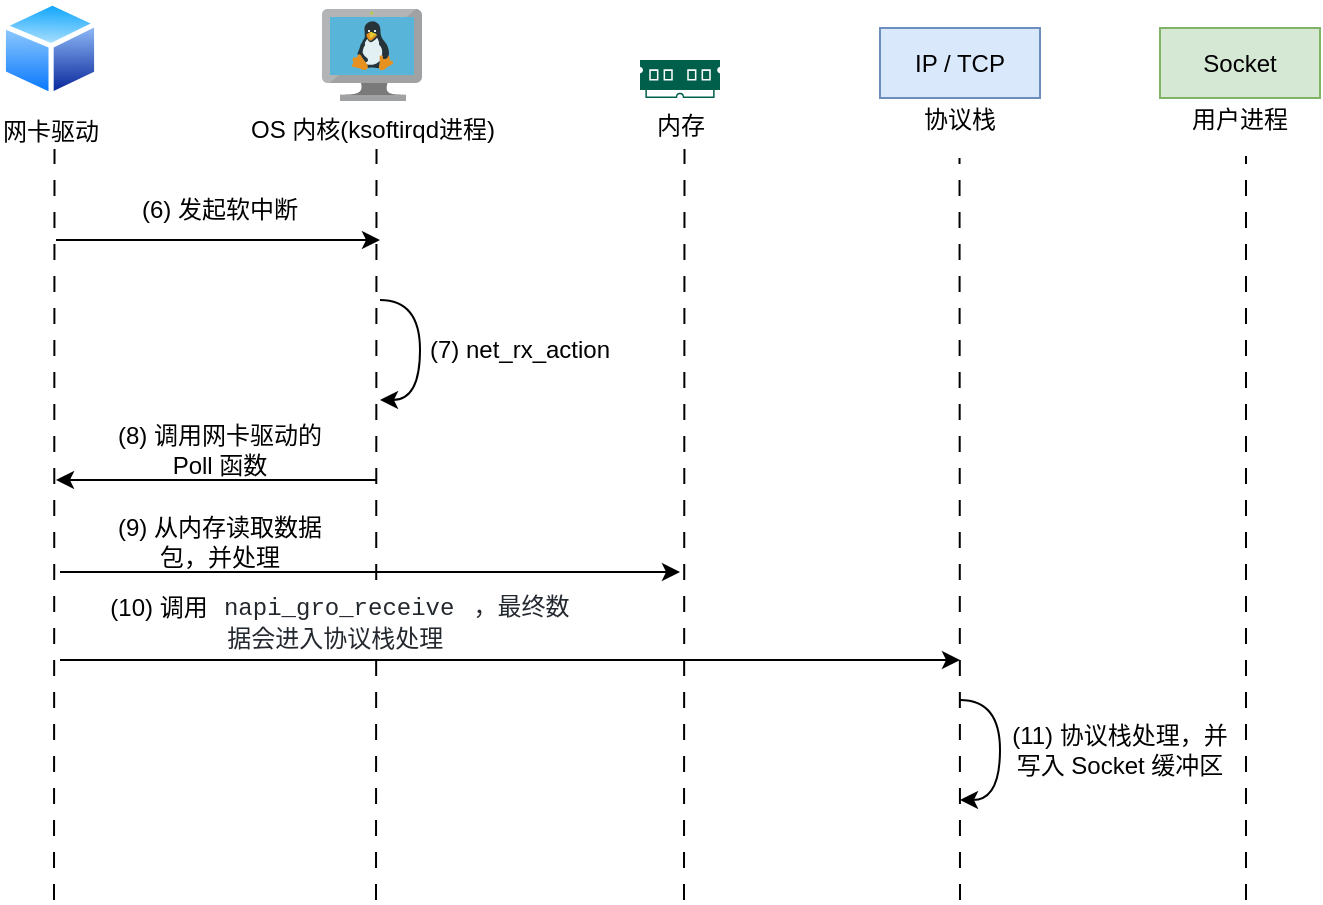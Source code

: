 <mxfile version="28.2.3">
  <diagram name="第 1 页" id="maNNkG_r6z7QPwU_y16h">
    <mxGraphModel dx="136" dy="356" grid="1" gridSize="10" guides="1" tooltips="1" connect="1" arrows="1" fold="1" page="1" pageScale="1" pageWidth="827" pageHeight="1169" math="0" shadow="0">
      <root>
        <mxCell id="0" />
        <mxCell id="1" parent="0" />
        <mxCell id="jV5T9jbEFJ-V-oeCtexK-3" value="OS 内核(ksoftirqd进程)" style="image;sketch=0;aspect=fixed;html=1;points=[];align=center;fontSize=12;image=img/lib/mscae/VM_Linux.svg;" vertex="1" parent="1">
          <mxGeometry x="1191" y="154.5" width="50" height="46" as="geometry" />
        </mxCell>
        <mxCell id="jV5T9jbEFJ-V-oeCtexK-4" value="内存" style="sketch=0;pointerEvents=1;shadow=0;dashed=0;html=1;strokeColor=none;fillColor=#005F4B;labelPosition=center;verticalLabelPosition=bottom;verticalAlign=top;align=center;outlineConnect=0;shape=mxgraph.veeam2.ram;" vertex="1" parent="1">
          <mxGeometry x="1350" y="180" width="40" height="19" as="geometry" />
        </mxCell>
        <mxCell id="jV5T9jbEFJ-V-oeCtexK-11" value="" style="endArrow=none;html=1;rounded=0;dashed=1;dashPattern=8 8;" edge="1" parent="1">
          <mxGeometry width="50" height="50" relative="1" as="geometry">
            <mxPoint x="1372" y="600" as="sourcePoint" />
            <mxPoint x="1372.256" y="224.5" as="targetPoint" />
          </mxGeometry>
        </mxCell>
        <mxCell id="jV5T9jbEFJ-V-oeCtexK-14" value="" style="endArrow=none;html=1;rounded=0;dashed=1;dashPattern=8 8;" edge="1" parent="1">
          <mxGeometry width="50" height="50" relative="1" as="geometry">
            <mxPoint x="1218" y="600" as="sourcePoint" />
            <mxPoint x="1218.256" y="224.5" as="targetPoint" />
          </mxGeometry>
        </mxCell>
        <mxCell id="jV5T9jbEFJ-V-oeCtexK-19" value="网卡驱动" style="image;aspect=fixed;perimeter=ellipsePerimeter;html=1;align=center;shadow=0;dashed=0;spacingTop=3;image=img/lib/active_directory/generic_node.svg;" vertex="1" parent="1">
          <mxGeometry x="1030" y="150" width="50" height="49" as="geometry" />
        </mxCell>
        <mxCell id="jV5T9jbEFJ-V-oeCtexK-20" value="" style="endArrow=none;html=1;rounded=0;dashed=1;dashPattern=8 8;" edge="1" parent="1">
          <mxGeometry width="50" height="50" relative="1" as="geometry">
            <mxPoint x="1057" y="600" as="sourcePoint" />
            <mxPoint x="1057.256" y="224.5" as="targetPoint" />
          </mxGeometry>
        </mxCell>
        <mxCell id="jV5T9jbEFJ-V-oeCtexK-23" value="" style="endArrow=classic;html=1;rounded=0;" edge="1" parent="1">
          <mxGeometry width="50" height="50" relative="1" as="geometry">
            <mxPoint x="1058" y="270" as="sourcePoint" />
            <mxPoint x="1220" y="270" as="targetPoint" />
          </mxGeometry>
        </mxCell>
        <mxCell id="jV5T9jbEFJ-V-oeCtexK-24" value="(6) 发起软中断" style="text;strokeColor=none;align=center;fillColor=none;html=1;verticalAlign=middle;whiteSpace=wrap;rounded=0;" vertex="1" parent="1">
          <mxGeometry x="1080" y="240" width="120" height="30" as="geometry" />
        </mxCell>
        <mxCell id="jV5T9jbEFJ-V-oeCtexK-25" value="" style="endArrow=classic;html=1;rounded=0;edgeStyle=orthogonalEdgeStyle;curved=1;" edge="1" parent="1">
          <mxGeometry width="50" height="50" relative="1" as="geometry">
            <mxPoint x="1220" y="300" as="sourcePoint" />
            <mxPoint x="1220" y="350" as="targetPoint" />
            <Array as="points">
              <mxPoint x="1240" y="300" />
              <mxPoint x="1240" y="350" />
            </Array>
          </mxGeometry>
        </mxCell>
        <mxCell id="jV5T9jbEFJ-V-oeCtexK-26" value="(7) net_rx_action" style="text;strokeColor=none;align=center;fillColor=none;html=1;verticalAlign=middle;whiteSpace=wrap;rounded=0;" vertex="1" parent="1">
          <mxGeometry x="1230" y="310" width="120" height="30" as="geometry" />
        </mxCell>
        <mxCell id="jV5T9jbEFJ-V-oeCtexK-27" value="" style="endArrow=classic;html=1;rounded=0;" edge="1" parent="1">
          <mxGeometry width="50" height="50" relative="1" as="geometry">
            <mxPoint x="1218" y="390" as="sourcePoint" />
            <mxPoint x="1058" y="390" as="targetPoint" />
          </mxGeometry>
        </mxCell>
        <mxCell id="jV5T9jbEFJ-V-oeCtexK-28" value="(8) 调用网卡驱动的 Poll 函数" style="text;strokeColor=none;align=center;fillColor=none;html=1;verticalAlign=middle;whiteSpace=wrap;rounded=0;" vertex="1" parent="1">
          <mxGeometry x="1080" y="360" width="120" height="30" as="geometry" />
        </mxCell>
        <mxCell id="jV5T9jbEFJ-V-oeCtexK-29" value="" style="endArrow=classic;html=1;rounded=0;" edge="1" parent="1">
          <mxGeometry width="50" height="50" relative="1" as="geometry">
            <mxPoint x="1060" y="436" as="sourcePoint" />
            <mxPoint x="1370" y="436" as="targetPoint" />
          </mxGeometry>
        </mxCell>
        <mxCell id="jV5T9jbEFJ-V-oeCtexK-30" value="(9) 从内存读取数据包，并处理" style="text;strokeColor=none;align=center;fillColor=none;html=1;verticalAlign=middle;whiteSpace=wrap;rounded=0;" vertex="1" parent="1">
          <mxGeometry x="1080" y="406" width="120" height="30" as="geometry" />
        </mxCell>
        <mxCell id="jV5T9jbEFJ-V-oeCtexK-31" value="IP / TCP" style="rounded=0;whiteSpace=wrap;html=1;fillColor=#dae8fc;strokeColor=#6c8ebf;" vertex="1" parent="1">
          <mxGeometry x="1470" y="164" width="80" height="35" as="geometry" />
        </mxCell>
        <mxCell id="jV5T9jbEFJ-V-oeCtexK-32" value="协议栈" style="text;strokeColor=none;align=center;fillColor=none;html=1;verticalAlign=middle;whiteSpace=wrap;rounded=0;" vertex="1" parent="1">
          <mxGeometry x="1480" y="200.5" width="60" height="19.5" as="geometry" />
        </mxCell>
        <mxCell id="jV5T9jbEFJ-V-oeCtexK-33" value="" style="endArrow=none;html=1;rounded=0;dashed=1;dashPattern=8 8;" edge="1" parent="1">
          <mxGeometry width="50" height="50" relative="1" as="geometry">
            <mxPoint x="1510" y="600" as="sourcePoint" />
            <mxPoint x="1509.756" y="229" as="targetPoint" />
          </mxGeometry>
        </mxCell>
        <mxCell id="jV5T9jbEFJ-V-oeCtexK-34" value="" style="endArrow=classic;html=1;rounded=0;" edge="1" parent="1">
          <mxGeometry width="50" height="50" relative="1" as="geometry">
            <mxPoint x="1060" y="480" as="sourcePoint" />
            <mxPoint x="1510" y="480" as="targetPoint" />
          </mxGeometry>
        </mxCell>
        <mxCell id="jV5T9jbEFJ-V-oeCtexK-35" value="&lt;font&gt;(10) 调用&amp;nbsp;&lt;code style=&quot;font-family: ui-monospace, SFMono-Regular, &amp;quot;SF Mono&amp;quot;, Menlo, Consolas, &amp;quot;Liberation Mono&amp;quot;, monospace; padding: 0.2em 0.4em; margin: 0px; background-color: var(--color-neutral-muted); border-radius: 6px; color: rgb(36, 41, 47); text-align: left;&quot;&gt;napi_gro_receive&lt;/code&gt;&lt;code style=&quot;padding: 0.2em 0.4em; margin: 0px; border-radius: 6px; color: rgb(36, 41, 47); text-align: left; background-color: rgb(255, 255, 255);&quot;&gt;&lt;font style=&quot;&quot; face=&quot;-apple-system, BlinkMacSystemFont, 微软雅黑, PingFang SC, Helvetica, Arial, Hiragino Sans GB, Microsoft YaHei, SimSun, 宋体, Heiti, 黑体, sans-serif&quot;&gt;，最终数据会进入协议栈处理&lt;/font&gt;&lt;/code&gt;&lt;/font&gt;" style="text;strokeColor=none;align=center;fillColor=default;html=1;verticalAlign=middle;whiteSpace=wrap;rounded=0;" vertex="1" parent="1">
          <mxGeometry x="1080" y="446" width="240" height="30" as="geometry" />
        </mxCell>
        <mxCell id="jV5T9jbEFJ-V-oeCtexK-36" value="Socket" style="rounded=0;whiteSpace=wrap;html=1;fillColor=#d5e8d4;strokeColor=#82b366;" vertex="1" parent="1">
          <mxGeometry x="1610" y="164" width="80" height="35" as="geometry" />
        </mxCell>
        <mxCell id="jV5T9jbEFJ-V-oeCtexK-37" value="用户进程" style="text;strokeColor=none;align=center;fillColor=none;html=1;verticalAlign=middle;whiteSpace=wrap;rounded=0;" vertex="1" parent="1">
          <mxGeometry x="1620" y="200.5" width="60" height="19.5" as="geometry" />
        </mxCell>
        <mxCell id="jV5T9jbEFJ-V-oeCtexK-38" value="" style="endArrow=none;html=1;rounded=0;dashed=1;dashPattern=8 8;" edge="1" parent="1">
          <mxGeometry width="50" height="50" relative="1" as="geometry">
            <mxPoint x="1653" y="600" as="sourcePoint" />
            <mxPoint x="1653" y="228" as="targetPoint" />
          </mxGeometry>
        </mxCell>
        <mxCell id="jV5T9jbEFJ-V-oeCtexK-40" value="" style="endArrow=classic;html=1;rounded=0;edgeStyle=orthogonalEdgeStyle;curved=1;" edge="1" parent="1">
          <mxGeometry width="50" height="50" relative="1" as="geometry">
            <mxPoint x="1510" y="500" as="sourcePoint" />
            <mxPoint x="1510" y="550" as="targetPoint" />
            <Array as="points">
              <mxPoint x="1530" y="500" />
              <mxPoint x="1530" y="550" />
            </Array>
          </mxGeometry>
        </mxCell>
        <mxCell id="jV5T9jbEFJ-V-oeCtexK-41" value="(11) 协议栈处理，并写入 Socket 缓冲区" style="text;strokeColor=none;align=center;fillColor=none;html=1;verticalAlign=middle;whiteSpace=wrap;rounded=0;" vertex="1" parent="1">
          <mxGeometry x="1530" y="510" width="120" height="30" as="geometry" />
        </mxCell>
      </root>
    </mxGraphModel>
  </diagram>
</mxfile>
